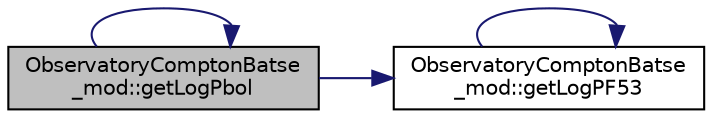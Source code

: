 digraph "ObservatoryComptonBatse_mod::getLogPbol"
{
 // LATEX_PDF_SIZE
  edge [fontname="Helvetica",fontsize="10",labelfontname="Helvetica",labelfontsize="10"];
  node [fontname="Helvetica",fontsize="10",shape=record];
  rankdir="LR";
  Node1 [label="ObservatoryComptonBatse\l_mod::getLogPbol",height=0.2,width=0.4,color="black", fillcolor="grey75", style="filled", fontcolor="black",tooltip=" "];
  Node1 -> Node1 [color="midnightblue",fontsize="10",style="solid",fontname="Helvetica"];
  Node1 -> Node2 [color="midnightblue",fontsize="10",style="solid",fontname="Helvetica"];
  Node2 [label="ObservatoryComptonBatse\l_mod::getLogPF53",height=0.2,width=0.4,color="black", fillcolor="white", style="filled",URL="$namespaceObservatoryComptonBatse__mod.html#a07a27c7703fc8c8392e7fac5fd1f1f90",tooltip=" "];
  Node2 -> Node2 [color="midnightblue",fontsize="10",style="solid",fontname="Helvetica"];
}

